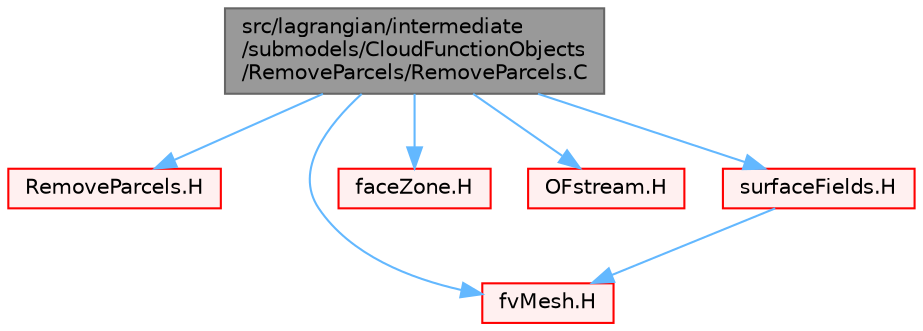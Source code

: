 digraph "src/lagrangian/intermediate/submodels/CloudFunctionObjects/RemoveParcels/RemoveParcels.C"
{
 // LATEX_PDF_SIZE
  bgcolor="transparent";
  edge [fontname=Helvetica,fontsize=10,labelfontname=Helvetica,labelfontsize=10];
  node [fontname=Helvetica,fontsize=10,shape=box,height=0.2,width=0.4];
  Node1 [id="Node000001",label="src/lagrangian/intermediate\l/submodels/CloudFunctionObjects\l/RemoveParcels/RemoveParcels.C",height=0.2,width=0.4,color="gray40", fillcolor="grey60", style="filled", fontcolor="black",tooltip=" "];
  Node1 -> Node2 [id="edge1_Node000001_Node000002",color="steelblue1",style="solid",tooltip=" "];
  Node2 [id="Node000002",label="RemoveParcels.H",height=0.2,width=0.4,color="red", fillcolor="#FFF0F0", style="filled",URL="$RemoveParcels_8H.html",tooltip=" "];
  Node1 -> Node150 [id="edge2_Node000001_Node000150",color="steelblue1",style="solid",tooltip=" "];
  Node150 [id="Node000150",label="fvMesh.H",height=0.2,width=0.4,color="red", fillcolor="#FFF0F0", style="filled",URL="$fvMesh_8H.html",tooltip=" "];
  Node1 -> Node292 [id="edge3_Node000001_Node000292",color="steelblue1",style="solid",tooltip=" "];
  Node292 [id="Node000292",label="faceZone.H",height=0.2,width=0.4,color="red", fillcolor="#FFF0F0", style="filled",URL="$faceZone_8H.html",tooltip=" "];
  Node1 -> Node345 [id="edge4_Node000001_Node000345",color="steelblue1",style="solid",tooltip=" "];
  Node345 [id="Node000345",label="OFstream.H",height=0.2,width=0.4,color="red", fillcolor="#FFF0F0", style="filled",URL="$OFstream_8H.html",tooltip=" "];
  Node1 -> Node348 [id="edge5_Node000001_Node000348",color="steelblue1",style="solid",tooltip=" "];
  Node348 [id="Node000348",label="surfaceFields.H",height=0.2,width=0.4,color="red", fillcolor="#FFF0F0", style="filled",URL="$surfaceFields_8H.html",tooltip="Foam::surfaceFields."];
  Node348 -> Node150 [id="edge6_Node000348_Node000150",color="steelblue1",style="solid",tooltip=" "];
}
